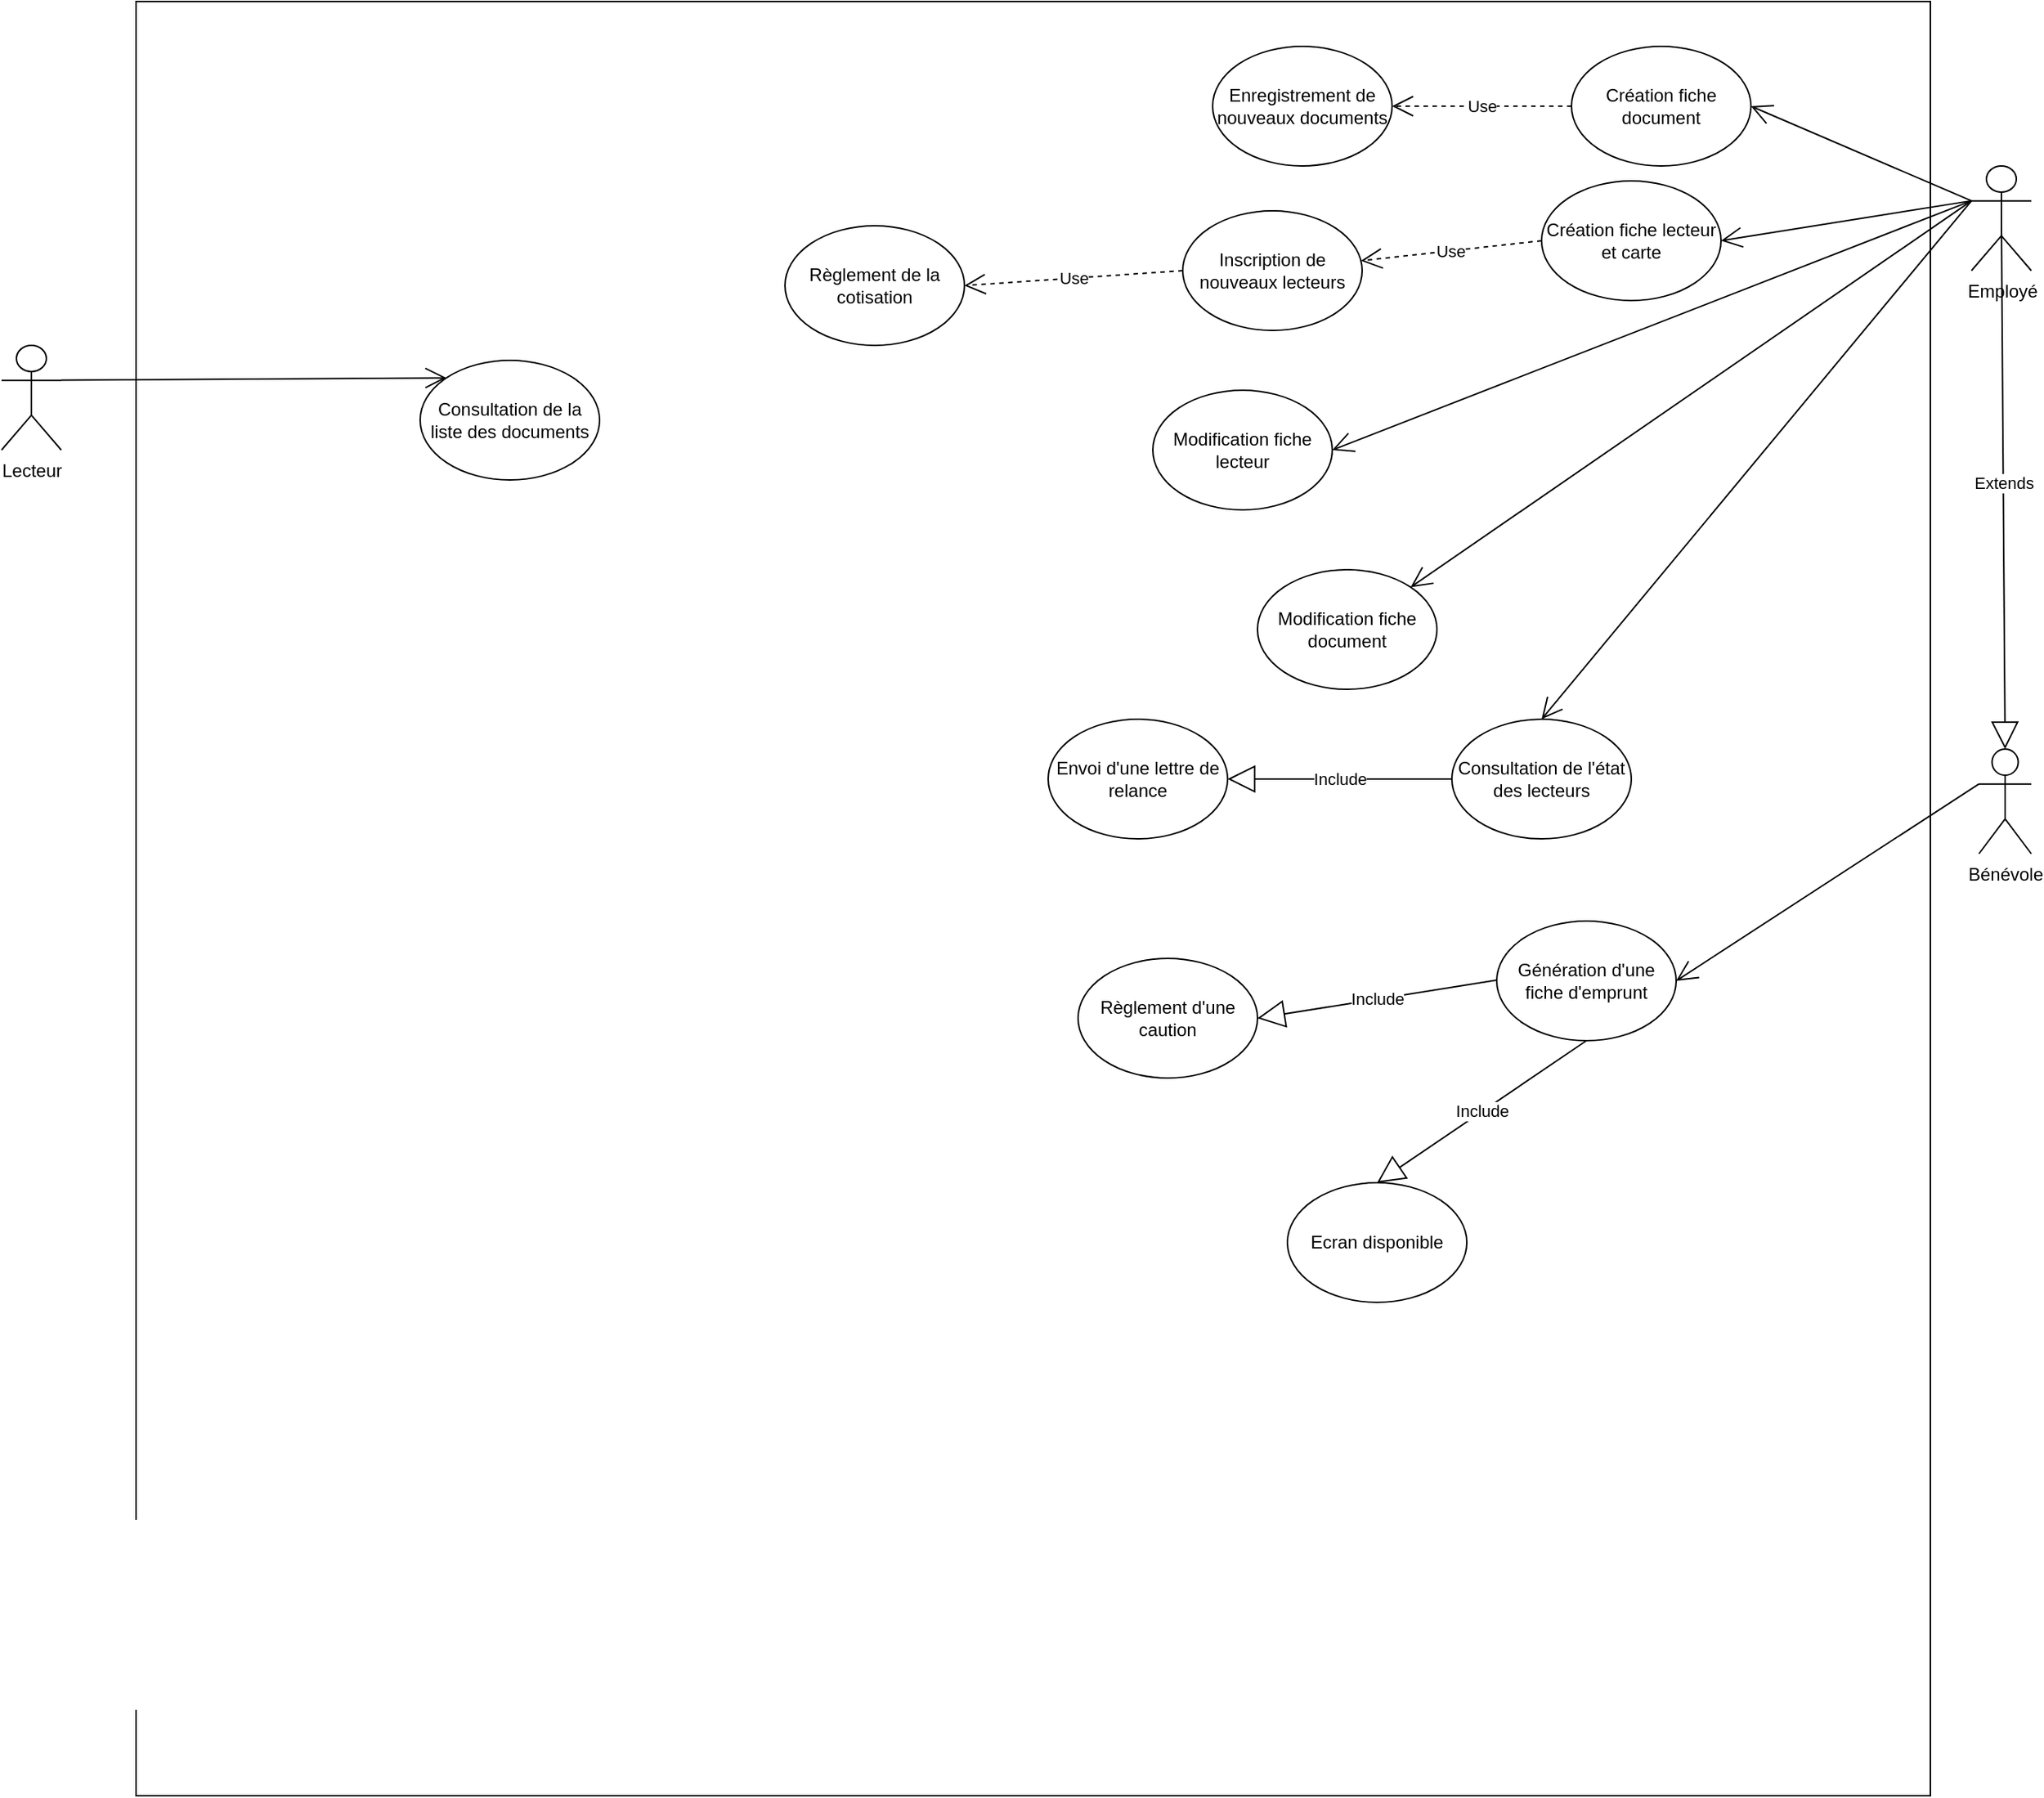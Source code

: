 <mxfile version="13.7.3" type="device"><diagram id="mDIa1WtnH4NQwXyrk-0r" name="Page-1"><mxGraphModel dx="1913" dy="806" grid="1" gridSize="10" guides="1" tooltips="1" connect="1" arrows="1" fold="1" page="1" pageScale="1" pageWidth="827" pageHeight="1169" math="0" shadow="0"><root><mxCell id="0"/><mxCell id="1" parent="0"/><mxCell id="Q_1qQsTQmh02Vp2xnzoW-2" value="" style="whiteSpace=wrap;html=1;aspect=fixed;" parent="1" vertex="1"><mxGeometry x="-140" y="50" width="1200" height="1200" as="geometry"/></mxCell><mxCell id="Q_1qQsTQmh02Vp2xnzoW-3" value="Employé" style="shape=umlActor;verticalLabelPosition=bottom;verticalAlign=top;html=1;outlineConnect=0;" parent="1" vertex="1"><mxGeometry x="1087.5" y="160" width="40" height="70" as="geometry"/></mxCell><mxCell id="Q_1qQsTQmh02Vp2xnzoW-4" value="Lecteur" style="shape=umlActor;verticalLabelPosition=bottom;verticalAlign=top;html=1;outlineConnect=0;" parent="1" vertex="1"><mxGeometry x="-230" y="280" width="40" height="70" as="geometry"/></mxCell><mxCell id="Q_1qQsTQmh02Vp2xnzoW-6" value="Bénévole" style="shape=umlActor;verticalLabelPosition=bottom;verticalAlign=top;html=1;outlineConnect=0;" parent="1" vertex="1"><mxGeometry x="1092.5" y="550" width="35" height="70" as="geometry"/></mxCell><mxCell id="Q_1qQsTQmh02Vp2xnzoW-22" value="Création fiche document" style="ellipse;whiteSpace=wrap;html=1;" parent="1" vertex="1"><mxGeometry x="820" y="80" width="120" height="80" as="geometry"/></mxCell><mxCell id="Q_1qQsTQmh02Vp2xnzoW-23" value="Création fiche lecteur et carte" style="ellipse;whiteSpace=wrap;html=1;" parent="1" vertex="1"><mxGeometry x="800" y="170" width="120" height="80" as="geometry"/></mxCell><mxCell id="Q_1qQsTQmh02Vp2xnzoW-24" value="Enregistrement de nouveaux documents" style="ellipse;whiteSpace=wrap;html=1;" parent="1" vertex="1"><mxGeometry x="580" y="80" width="120" height="80" as="geometry"/></mxCell><mxCell id="Q_1qQsTQmh02Vp2xnzoW-25" value="Inscription de nouveaux lecteurs" style="ellipse;whiteSpace=wrap;html=1;" parent="1" vertex="1"><mxGeometry x="560" y="190" width="120" height="80" as="geometry"/></mxCell><mxCell id="Q_1qQsTQmh02Vp2xnzoW-36" value="" style="endArrow=open;endFill=1;endSize=12;html=1;exitX=0;exitY=0.333;exitDx=0;exitDy=0;exitPerimeter=0;entryX=1;entryY=0.5;entryDx=0;entryDy=0;" parent="1" source="Q_1qQsTQmh02Vp2xnzoW-3" target="Q_1qQsTQmh02Vp2xnzoW-22" edge="1"><mxGeometry width="160" relative="1" as="geometry"><mxPoint x="360" y="290" as="sourcePoint"/><mxPoint x="520" y="290" as="targetPoint"/></mxGeometry></mxCell><mxCell id="Q_1qQsTQmh02Vp2xnzoW-37" value="" style="endArrow=open;endFill=1;endSize=12;html=1;exitX=0;exitY=0.333;exitDx=0;exitDy=0;exitPerimeter=0;entryX=1;entryY=0.5;entryDx=0;entryDy=0;" parent="1" source="Q_1qQsTQmh02Vp2xnzoW-3" target="Q_1qQsTQmh02Vp2xnzoW-23" edge="1"><mxGeometry width="160" relative="1" as="geometry"><mxPoint x="360" y="280" as="sourcePoint"/><mxPoint x="520" y="280" as="targetPoint"/></mxGeometry></mxCell><mxCell id="Q_1qQsTQmh02Vp2xnzoW-43" value="Modification fiche lecteur" style="ellipse;whiteSpace=wrap;html=1;" parent="1" vertex="1"><mxGeometry x="540" y="310" width="120" height="80" as="geometry"/></mxCell><mxCell id="Q_1qQsTQmh02Vp2xnzoW-44" value="Use" style="endArrow=open;endSize=12;dashed=1;html=1;exitX=0;exitY=0.5;exitDx=0;exitDy=0;entryX=1;entryY=0.5;entryDx=0;entryDy=0;" parent="1" source="Q_1qQsTQmh02Vp2xnzoW-22" target="Q_1qQsTQmh02Vp2xnzoW-24" edge="1"><mxGeometry width="160" relative="1" as="geometry"><mxPoint x="360" y="260" as="sourcePoint"/><mxPoint x="520" y="260" as="targetPoint"/></mxGeometry></mxCell><mxCell id="Q_1qQsTQmh02Vp2xnzoW-45" value="Use" style="endArrow=open;endSize=12;dashed=1;html=1;exitX=0;exitY=0.5;exitDx=0;exitDy=0;" parent="1" source="Q_1qQsTQmh02Vp2xnzoW-23" target="Q_1qQsTQmh02Vp2xnzoW-25" edge="1"><mxGeometry width="160" relative="1" as="geometry"><mxPoint x="360" y="260" as="sourcePoint"/><mxPoint x="520" y="260" as="targetPoint"/></mxGeometry></mxCell><mxCell id="Q_1qQsTQmh02Vp2xnzoW-46" value="" style="endArrow=open;endFill=1;endSize=12;html=1;exitX=0;exitY=0.333;exitDx=0;exitDy=0;exitPerimeter=0;entryX=1;entryY=0.5;entryDx=0;entryDy=0;" parent="1" source="Q_1qQsTQmh02Vp2xnzoW-3" target="Q_1qQsTQmh02Vp2xnzoW-43" edge="1"><mxGeometry width="160" relative="1" as="geometry"><mxPoint x="360" y="260" as="sourcePoint"/><mxPoint x="520" y="260" as="targetPoint"/></mxGeometry></mxCell><mxCell id="Q_1qQsTQmh02Vp2xnzoW-47" value="Règlement de la cotisation" style="ellipse;whiteSpace=wrap;html=1;" parent="1" vertex="1"><mxGeometry x="294" y="200" width="120" height="80" as="geometry"/></mxCell><mxCell id="Q_1qQsTQmh02Vp2xnzoW-50" value="Use" style="endArrow=open;endSize=12;dashed=1;html=1;exitX=0;exitY=0.5;exitDx=0;exitDy=0;entryX=1;entryY=0.5;entryDx=0;entryDy=0;" parent="1" source="Q_1qQsTQmh02Vp2xnzoW-25" target="Q_1qQsTQmh02Vp2xnzoW-47" edge="1"><mxGeometry width="160" relative="1" as="geometry"><mxPoint x="360" y="250" as="sourcePoint"/><mxPoint x="520" y="250" as="targetPoint"/></mxGeometry></mxCell><mxCell id="Q_1qQsTQmh02Vp2xnzoW-51" value="Règlement d'une caution" style="ellipse;whiteSpace=wrap;html=1;" parent="1" vertex="1"><mxGeometry x="490" y="690" width="120" height="80" as="geometry"/></mxCell><mxCell id="Q_1qQsTQmh02Vp2xnzoW-53" value="Modification fiche document" style="ellipse;whiteSpace=wrap;html=1;" parent="1" vertex="1"><mxGeometry x="610" y="430" width="120" height="80" as="geometry"/></mxCell><mxCell id="Q_1qQsTQmh02Vp2xnzoW-55" value="Extends" style="endArrow=block;endSize=16;endFill=0;html=1;exitX=0.5;exitY=0.5;exitDx=0;exitDy=0;exitPerimeter=0;entryX=0.5;entryY=0;entryDx=0;entryDy=0;entryPerimeter=0;" parent="1" source="Q_1qQsTQmh02Vp2xnzoW-3" target="Q_1qQsTQmh02Vp2xnzoW-6" edge="1"><mxGeometry width="160" relative="1" as="geometry"><mxPoint x="360" y="240" as="sourcePoint"/><mxPoint x="520" y="240" as="targetPoint"/></mxGeometry></mxCell><mxCell id="Q_1qQsTQmh02Vp2xnzoW-56" value="Envoi d'une lettre de relance" style="ellipse;whiteSpace=wrap;html=1;" parent="1" vertex="1"><mxGeometry x="470" y="530" width="120" height="80" as="geometry"/></mxCell><mxCell id="Q_1qQsTQmh02Vp2xnzoW-58" value="Consultation de l'état des lecteurs" style="ellipse;whiteSpace=wrap;html=1;" parent="1" vertex="1"><mxGeometry x="740" y="530" width="120" height="80" as="geometry"/></mxCell><mxCell id="Q_1qQsTQmh02Vp2xnzoW-59" value="" style="endArrow=open;endFill=1;endSize=12;html=1;exitX=0;exitY=0.333;exitDx=0;exitDy=0;exitPerimeter=0;entryX=0.5;entryY=0;entryDx=0;entryDy=0;" parent="1" source="Q_1qQsTQmh02Vp2xnzoW-3" target="Q_1qQsTQmh02Vp2xnzoW-58" edge="1"><mxGeometry width="160" relative="1" as="geometry"><mxPoint x="360" y="220" as="sourcePoint"/><mxPoint x="520" y="220" as="targetPoint"/></mxGeometry></mxCell><mxCell id="Q_1qQsTQmh02Vp2xnzoW-60" value="Include" style="endArrow=block;endSize=16;endFill=0;html=1;exitX=0;exitY=0.5;exitDx=0;exitDy=0;entryX=1;entryY=0.5;entryDx=0;entryDy=0;" parent="1" source="Q_1qQsTQmh02Vp2xnzoW-58" target="Q_1qQsTQmh02Vp2xnzoW-56" edge="1"><mxGeometry width="160" relative="1" as="geometry"><mxPoint x="12.426" y="131.716" as="sourcePoint"/><mxPoint x="190" y="120" as="targetPoint"/><Array as="points"/></mxGeometry></mxCell><mxCell id="Q_1qQsTQmh02Vp2xnzoW-61" value="Génération d'une fiche d'emprunt" style="ellipse;whiteSpace=wrap;html=1;" parent="1" vertex="1"><mxGeometry x="770" y="665" width="120" height="80" as="geometry"/></mxCell><mxCell id="Q_1qQsTQmh02Vp2xnzoW-66" value="Consultation de la liste des documents" style="ellipse;whiteSpace=wrap;html=1;" parent="1" vertex="1"><mxGeometry x="50" y="290" width="120" height="80" as="geometry"/></mxCell><mxCell id="Q_1qQsTQmh02Vp2xnzoW-67" value="" style="endArrow=open;endFill=1;endSize=12;html=1;exitX=1;exitY=0.333;exitDx=0;exitDy=0;exitPerimeter=0;entryX=0;entryY=0;entryDx=0;entryDy=0;" parent="1" source="Q_1qQsTQmh02Vp2xnzoW-4" target="Q_1qQsTQmh02Vp2xnzoW-66" edge="1"><mxGeometry width="160" relative="1" as="geometry"><mxPoint x="360" y="210" as="sourcePoint"/><mxPoint x="520" y="210" as="targetPoint"/></mxGeometry></mxCell><mxCell id="Q_1qQsTQmh02Vp2xnzoW-68" value="" style="endArrow=open;endFill=1;endSize=12;html=1;exitX=0;exitY=0.333;exitDx=0;exitDy=0;exitPerimeter=0;entryX=1;entryY=0;entryDx=0;entryDy=0;" parent="1" source="Q_1qQsTQmh02Vp2xnzoW-3" target="Q_1qQsTQmh02Vp2xnzoW-53" edge="1"><mxGeometry width="160" relative="1" as="geometry"><mxPoint x="360" y="410" as="sourcePoint"/><mxPoint x="520" y="410" as="targetPoint"/></mxGeometry></mxCell><mxCell id="Q_1qQsTQmh02Vp2xnzoW-69" value="" style="endArrow=open;endFill=1;endSize=12;html=1;exitX=0;exitY=0.333;exitDx=0;exitDy=0;exitPerimeter=0;entryX=1;entryY=0.5;entryDx=0;entryDy=0;" parent="1" source="Q_1qQsTQmh02Vp2xnzoW-6" target="Q_1qQsTQmh02Vp2xnzoW-61" edge="1"><mxGeometry width="160" relative="1" as="geometry"><mxPoint x="360" y="410" as="sourcePoint"/><mxPoint x="520" y="400" as="targetPoint"/></mxGeometry></mxCell><mxCell id="NhElWMbEJ5Xmz7PraY20-2" value="Include" style="endArrow=block;endSize=16;endFill=0;html=1;exitX=0;exitY=0.5;exitDx=0;exitDy=0;entryX=1;entryY=0.5;entryDx=0;entryDy=0;" parent="1" target="Q_1qQsTQmh02Vp2xnzoW-51" edge="1"><mxGeometry width="160" relative="1" as="geometry"><mxPoint x="770" y="704.5" as="sourcePoint"/><mxPoint x="620" y="704.5" as="targetPoint"/><Array as="points"/></mxGeometry></mxCell><mxCell id="NhElWMbEJ5Xmz7PraY20-3" value="Ecran disponible" style="ellipse;whiteSpace=wrap;html=1;" parent="1" vertex="1"><mxGeometry x="630" y="840" width="120" height="80" as="geometry"/></mxCell><mxCell id="NhElWMbEJ5Xmz7PraY20-4" value="Include" style="endArrow=block;endSize=16;endFill=0;html=1;exitX=0.5;exitY=1;exitDx=0;exitDy=0;entryX=0.5;entryY=0;entryDx=0;entryDy=0;" parent="1" source="Q_1qQsTQmh02Vp2xnzoW-61" target="NhElWMbEJ5Xmz7PraY20-3" edge="1"><mxGeometry width="160" relative="1" as="geometry"><mxPoint x="780" y="714.5" as="sourcePoint"/><mxPoint x="620" y="740" as="targetPoint"/><Array as="points"/></mxGeometry></mxCell></root></mxGraphModel></diagram></mxfile>